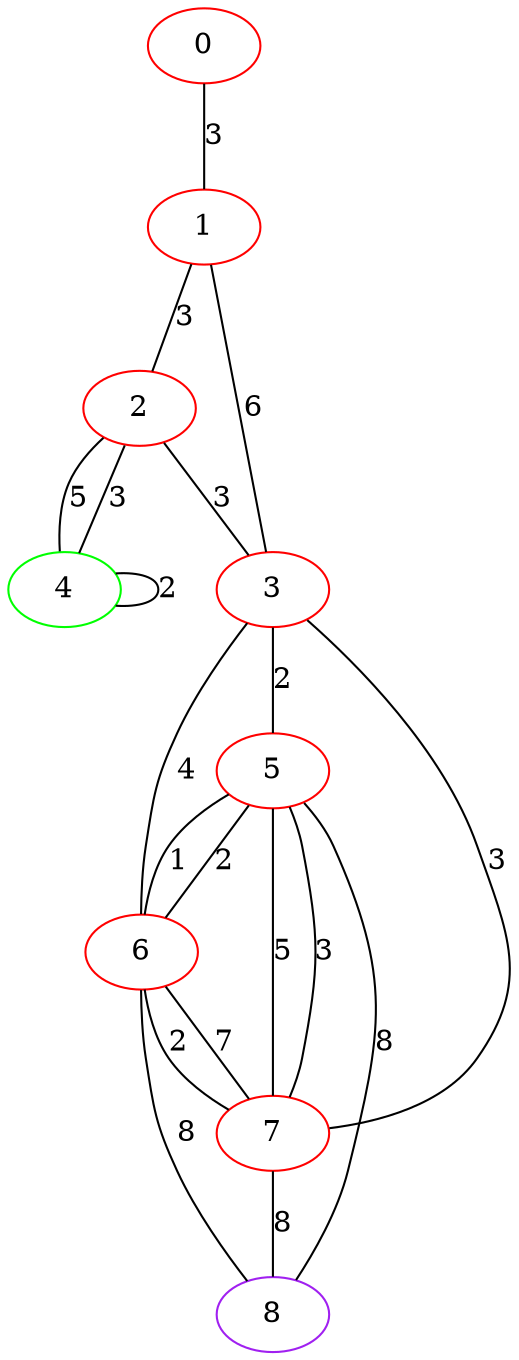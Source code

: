 graph "" {
0 [color=red, weight=1];
1 [color=red, weight=1];
2 [color=red, weight=1];
3 [color=red, weight=1];
4 [color=green, weight=2];
5 [color=red, weight=1];
6 [color=red, weight=1];
7 [color=red, weight=1];
8 [color=purple, weight=4];
0 -- 1  [key=0, label=3];
1 -- 2  [key=0, label=3];
1 -- 3  [key=0, label=6];
2 -- 3  [key=0, label=3];
2 -- 4  [key=0, label=3];
2 -- 4  [key=1, label=5];
3 -- 5  [key=0, label=2];
3 -- 6  [key=0, label=4];
3 -- 7  [key=0, label=3];
4 -- 4  [key=0, label=2];
5 -- 8  [key=0, label=8];
5 -- 6  [key=0, label=2];
5 -- 6  [key=1, label=1];
5 -- 7  [key=0, label=5];
5 -- 7  [key=1, label=3];
6 -- 8  [key=0, label=8];
6 -- 7  [key=0, label=7];
6 -- 7  [key=1, label=2];
7 -- 8  [key=0, label=8];
}
